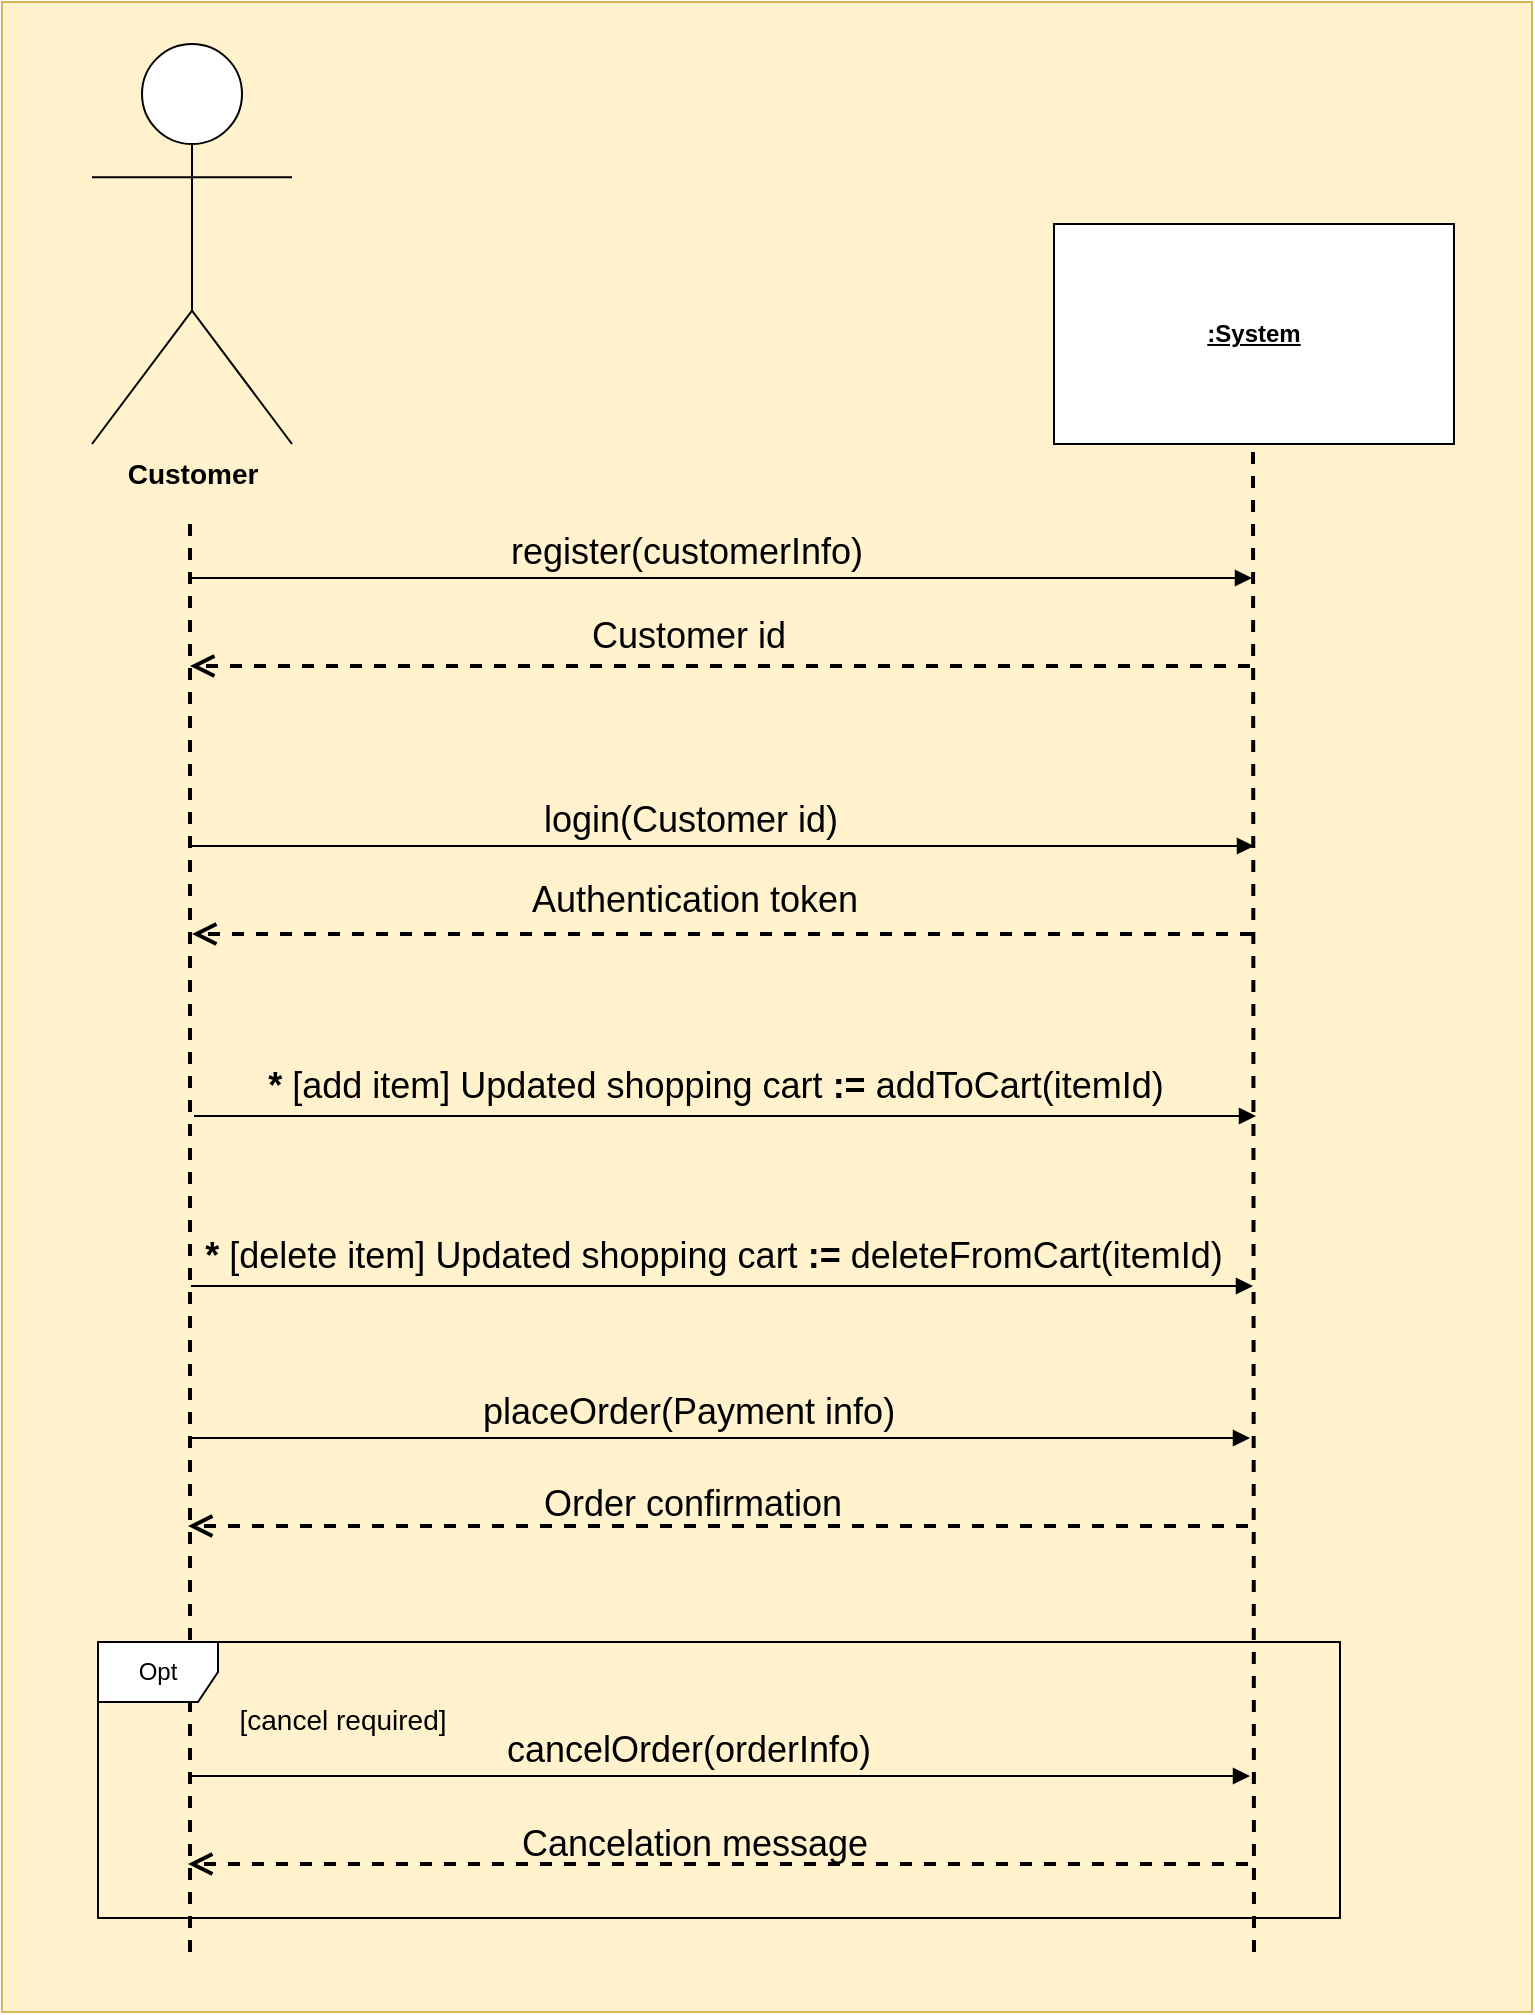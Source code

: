 <mxfile version="24.7.17">
  <diagram name="Page-1" id="uJSXcyq6jxCculOJBXqp">
    <mxGraphModel dx="1674" dy="836" grid="0" gridSize="3" guides="1" tooltips="1" connect="1" arrows="1" fold="1" page="1" pageScale="1" pageWidth="3300" pageHeight="2339" math="0" shadow="0">
      <root>
        <mxCell id="0" />
        <mxCell id="1" parent="0" />
        <mxCell id="PPA92dt54pCuNAgFpau3-40" value="" style="rounded=0;whiteSpace=wrap;html=1;fillColor=#fff2cc;strokeColor=#d6b656;movable=0;resizable=0;rotatable=0;deletable=0;editable=0;locked=1;connectable=0;" parent="1" vertex="1">
          <mxGeometry x="576" y="120" width="765" height="1005" as="geometry" />
        </mxCell>
        <mxCell id="PPA92dt54pCuNAgFpau3-1" value="&lt;font style=&quot;font-size: 14px;&quot;&gt;&lt;b&gt;Customer&lt;/b&gt;&lt;/font&gt;" style="shape=umlActor;verticalLabelPosition=bottom;verticalAlign=top;html=1;outlineConnect=0;" parent="1" vertex="1">
          <mxGeometry x="621" y="141" width="100" height="200" as="geometry" />
        </mxCell>
        <mxCell id="PPA92dt54pCuNAgFpau3-2" value="&lt;u&gt;&lt;b&gt;:System&lt;/b&gt;&lt;/u&gt;" style="rounded=0;whiteSpace=wrap;html=1;" parent="1" vertex="1">
          <mxGeometry x="1102" y="231" width="200" height="110" as="geometry" />
        </mxCell>
        <mxCell id="PPA92dt54pCuNAgFpau3-4" value="" style="endArrow=none;dashed=1;html=1;rounded=0;strokeWidth=2;" parent="1" edge="1">
          <mxGeometry width="50" height="50" relative="1" as="geometry">
            <mxPoint x="670" y="1095" as="sourcePoint" />
            <mxPoint x="670" y="381" as="targetPoint" />
          </mxGeometry>
        </mxCell>
        <mxCell id="PPA92dt54pCuNAgFpau3-5" value="" style="endArrow=none;dashed=1;html=1;rounded=0;strokeWidth=2;" parent="1" edge="1">
          <mxGeometry width="50" height="50" relative="1" as="geometry">
            <mxPoint x="1202" y="1095" as="sourcePoint" />
            <mxPoint x="1201.5" y="341" as="targetPoint" />
          </mxGeometry>
        </mxCell>
        <mxCell id="PPA92dt54pCuNAgFpau3-10" value="" style="html=1;verticalAlign=bottom;endArrow=block;curved=0;rounded=0;" parent="1" edge="1">
          <mxGeometry width="80" relative="1" as="geometry">
            <mxPoint x="670" y="408" as="sourcePoint" />
            <mxPoint x="1201" y="408" as="targetPoint" />
          </mxGeometry>
        </mxCell>
        <mxCell id="PPA92dt54pCuNAgFpau3-11" value="&lt;font style=&quot;font-size: 18px;&quot;&gt;register(customerInfo)&lt;/font&gt;" style="text;html=1;align=center;verticalAlign=middle;resizable=0;points=[];autosize=1;strokeColor=none;fillColor=none;" parent="1" vertex="1">
          <mxGeometry x="821" y="378" width="194" height="34" as="geometry" />
        </mxCell>
        <mxCell id="PPA92dt54pCuNAgFpau3-15" value="" style="html=1;verticalAlign=bottom;endArrow=open;dashed=1;endSize=8;curved=0;rounded=0;strokeWidth=2;" parent="1" edge="1">
          <mxGeometry relative="1" as="geometry">
            <mxPoint x="1200" y="452" as="sourcePoint" />
            <mxPoint x="670" y="452" as="targetPoint" />
            <mxPoint as="offset" />
          </mxGeometry>
        </mxCell>
        <mxCell id="PPA92dt54pCuNAgFpau3-19" value="" style="html=1;verticalAlign=bottom;endArrow=block;curved=0;rounded=0;" parent="1" edge="1">
          <mxGeometry width="80" relative="1" as="geometry">
            <mxPoint x="671" y="542" as="sourcePoint" />
            <mxPoint x="1202" y="542" as="targetPoint" />
          </mxGeometry>
        </mxCell>
        <mxCell id="PPA92dt54pCuNAgFpau3-20" value="&lt;font style=&quot;font-size: 18px;&quot;&gt;login(Customer id)&lt;/font&gt;" style="text;html=1;align=center;verticalAlign=middle;resizable=0;points=[];autosize=1;strokeColor=none;fillColor=none;" parent="1" vertex="1">
          <mxGeometry x="837" y="511" width="165" height="36" as="geometry" />
        </mxCell>
        <mxCell id="PPA92dt54pCuNAgFpau3-21" value="" style="html=1;verticalAlign=bottom;endArrow=open;dashed=1;endSize=8;curved=0;rounded=0;strokeWidth=2;" parent="1" edge="1">
          <mxGeometry relative="1" as="geometry">
            <mxPoint x="1201" y="586" as="sourcePoint" />
            <mxPoint x="671" y="586" as="targetPoint" />
            <mxPoint as="offset" />
          </mxGeometry>
        </mxCell>
        <mxCell id="PPA92dt54pCuNAgFpau3-41" value="&lt;font style=&quot;font-size: 18px;&quot;&gt;Customer id&lt;/font&gt;" style="text;html=1;align=center;verticalAlign=middle;resizable=0;points=[];autosize=1;strokeColor=none;fillColor=none;" parent="1" vertex="1">
          <mxGeometry x="860" y="419" width="117" height="36" as="geometry" />
        </mxCell>
        <mxCell id="PPA92dt54pCuNAgFpau3-42" value="&lt;font style=&quot;font-size: 18px;&quot;&gt;Authentication token&lt;/font&gt;" style="text;html=1;align=center;verticalAlign=middle;resizable=0;points=[];autosize=1;strokeColor=none;fillColor=none;" parent="1" vertex="1">
          <mxGeometry x="830" y="551" width="183" height="36" as="geometry" />
        </mxCell>
        <mxCell id="PPA92dt54pCuNAgFpau3-50" value="" style="html=1;verticalAlign=bottom;endArrow=block;curved=0;rounded=0;" parent="1" edge="1">
          <mxGeometry width="80" relative="1" as="geometry">
            <mxPoint x="669" y="838" as="sourcePoint" />
            <mxPoint x="1200" y="838" as="targetPoint" />
          </mxGeometry>
        </mxCell>
        <mxCell id="PPA92dt54pCuNAgFpau3-51" value="&lt;font style=&quot;font-size: 18px;&quot;&gt;placeOrder(Payment&lt;span class=&quot;OYPEnA&quot;&gt; info&lt;/span&gt;)&lt;/font&gt;" style="text;html=1;align=center;verticalAlign=middle;resizable=0;points=[];autosize=1;strokeColor=none;fillColor=none;" parent="1" vertex="1">
          <mxGeometry x="806" y="807" width="225" height="36" as="geometry" />
        </mxCell>
        <mxCell id="PPA92dt54pCuNAgFpau3-52" value="" style="html=1;verticalAlign=bottom;endArrow=open;dashed=1;endSize=8;curved=0;rounded=0;strokeWidth=2;" parent="1" edge="1">
          <mxGeometry relative="1" as="geometry">
            <mxPoint x="1199" y="882" as="sourcePoint" />
            <mxPoint x="669" y="882" as="targetPoint" />
            <mxPoint as="offset" />
          </mxGeometry>
        </mxCell>
        <mxCell id="PPA92dt54pCuNAgFpau3-53" value="&lt;span style=&quot;font-kerning: none;&quot; class=&quot;OYPEnA font-feature-liga-off font-feature-clig-off font-feature-calt-off text-decoration-none text-strikethrough-none&quot;&gt;&lt;font style=&quot;font-size: 18px;&quot;&gt;Order confirmation&lt;/font&gt;&lt;/span&gt;" style="text;html=1;align=center;verticalAlign=middle;resizable=0;points=[];autosize=1;strokeColor=none;fillColor=none;" parent="1" vertex="1">
          <mxGeometry x="836.5" y="853" width="168" height="36" as="geometry" />
        </mxCell>
        <mxCell id="PPA92dt54pCuNAgFpau3-55" value="" style="html=1;verticalAlign=bottom;endArrow=block;curved=0;rounded=0;" parent="1" edge="1">
          <mxGeometry width="80" relative="1" as="geometry">
            <mxPoint x="669" y="1007" as="sourcePoint" />
            <mxPoint x="1200" y="1007" as="targetPoint" />
          </mxGeometry>
        </mxCell>
        <mxCell id="PPA92dt54pCuNAgFpau3-56" value="&lt;font style=&quot;font-size: 18px;&quot;&gt;cancelOrder(orderInfo)&lt;/font&gt;" style="text;html=1;align=center;verticalAlign=middle;resizable=0;points=[];autosize=1;strokeColor=none;fillColor=none;" parent="1" vertex="1">
          <mxGeometry x="818" y="976" width="201" height="36" as="geometry" />
        </mxCell>
        <mxCell id="PPA92dt54pCuNAgFpau3-57" value="" style="html=1;verticalAlign=bottom;endArrow=open;dashed=1;endSize=8;curved=0;rounded=0;strokeWidth=2;" parent="1" edge="1">
          <mxGeometry relative="1" as="geometry">
            <mxPoint x="1199" y="1051" as="sourcePoint" />
            <mxPoint x="669" y="1051" as="targetPoint" />
            <mxPoint as="offset" />
          </mxGeometry>
        </mxCell>
        <mxCell id="PPA92dt54pCuNAgFpau3-58" value="&lt;span style=&quot;font-kerning: none;&quot; class=&quot;OYPEnA font-feature-liga-off font-feature-clig-off font-feature-calt-off text-decoration-none text-strikethrough-none&quot;&gt;&lt;font style=&quot;font-size: 18px;&quot;&gt;Cancelation message&lt;/font&gt;&lt;/span&gt;" style="text;html=1;align=center;verticalAlign=middle;resizable=0;points=[];autosize=1;strokeColor=none;fillColor=none;" parent="1" vertex="1">
          <mxGeometry x="825.5" y="1023" width="192" height="36" as="geometry" />
        </mxCell>
        <mxCell id="PPA92dt54pCuNAgFpau3-59" value="Opt" style="shape=umlFrame;whiteSpace=wrap;html=1;pointerEvents=0;" parent="1" vertex="1">
          <mxGeometry x="624" y="940" width="621" height="138" as="geometry" />
        </mxCell>
        <mxCell id="PPA92dt54pCuNAgFpau3-61" value="&lt;font style=&quot;font-size: 14px;&quot;&gt;[cancel required]&lt;/font&gt;" style="text;html=1;align=center;verticalAlign=middle;resizable=0;points=[];autosize=1;strokeColor=none;fillColor=none;" parent="1" vertex="1">
          <mxGeometry x="684" y="964" width="123" height="30" as="geometry" />
        </mxCell>
        <mxCell id="PPA92dt54pCuNAgFpau3-62" value="" style="html=1;verticalAlign=bottom;endArrow=block;curved=0;rounded=0;" parent="1" edge="1">
          <mxGeometry width="80" relative="1" as="geometry">
            <mxPoint x="672" y="677" as="sourcePoint" />
            <mxPoint x="1203" y="677" as="targetPoint" />
          </mxGeometry>
        </mxCell>
        <mxCell id="PPA92dt54pCuNAgFpau3-65" value="&lt;font style=&quot;font-size: 18px;&quot;&gt;&lt;font style=&quot;&quot;&gt;&lt;b&gt;*&lt;/b&gt; [add item]&amp;nbsp;&lt;/font&gt;Updated shopping cart &lt;b&gt;:=&lt;/b&gt;&amp;nbsp;addToCart(itemId)&amp;nbsp;&lt;/font&gt;" style="text;html=1;align=center;verticalAlign=middle;resizable=0;points=[];autosize=1;strokeColor=none;fillColor=none;" parent="1" vertex="1">
          <mxGeometry x="699" y="645" width="471" height="34" as="geometry" />
        </mxCell>
        <mxCell id="PPA92dt54pCuNAgFpau3-67" value="" style="html=1;verticalAlign=bottom;endArrow=block;curved=0;rounded=0;" parent="1" edge="1">
          <mxGeometry width="80" relative="1" as="geometry">
            <mxPoint x="670.5" y="762" as="sourcePoint" />
            <mxPoint x="1201.5" y="762" as="targetPoint" />
          </mxGeometry>
        </mxCell>
        <mxCell id="PPA92dt54pCuNAgFpau3-68" value="&lt;font style=&quot;font-size: 18px;&quot;&gt;&lt;font style=&quot;&quot;&gt;&lt;b&gt;*&lt;/b&gt; [delete item]&amp;nbsp;&lt;/font&gt;Updated shopping cart &lt;b&gt;:=&lt;/b&gt;&amp;nbsp;deleteFromCart(itemId)&amp;nbsp;&lt;/font&gt;" style="text;html=1;align=center;verticalAlign=middle;resizable=0;points=[];autosize=1;strokeColor=none;fillColor=none;" parent="1" vertex="1">
          <mxGeometry x="667.5" y="730" width="532" height="34" as="geometry" />
        </mxCell>
      </root>
    </mxGraphModel>
  </diagram>
</mxfile>
